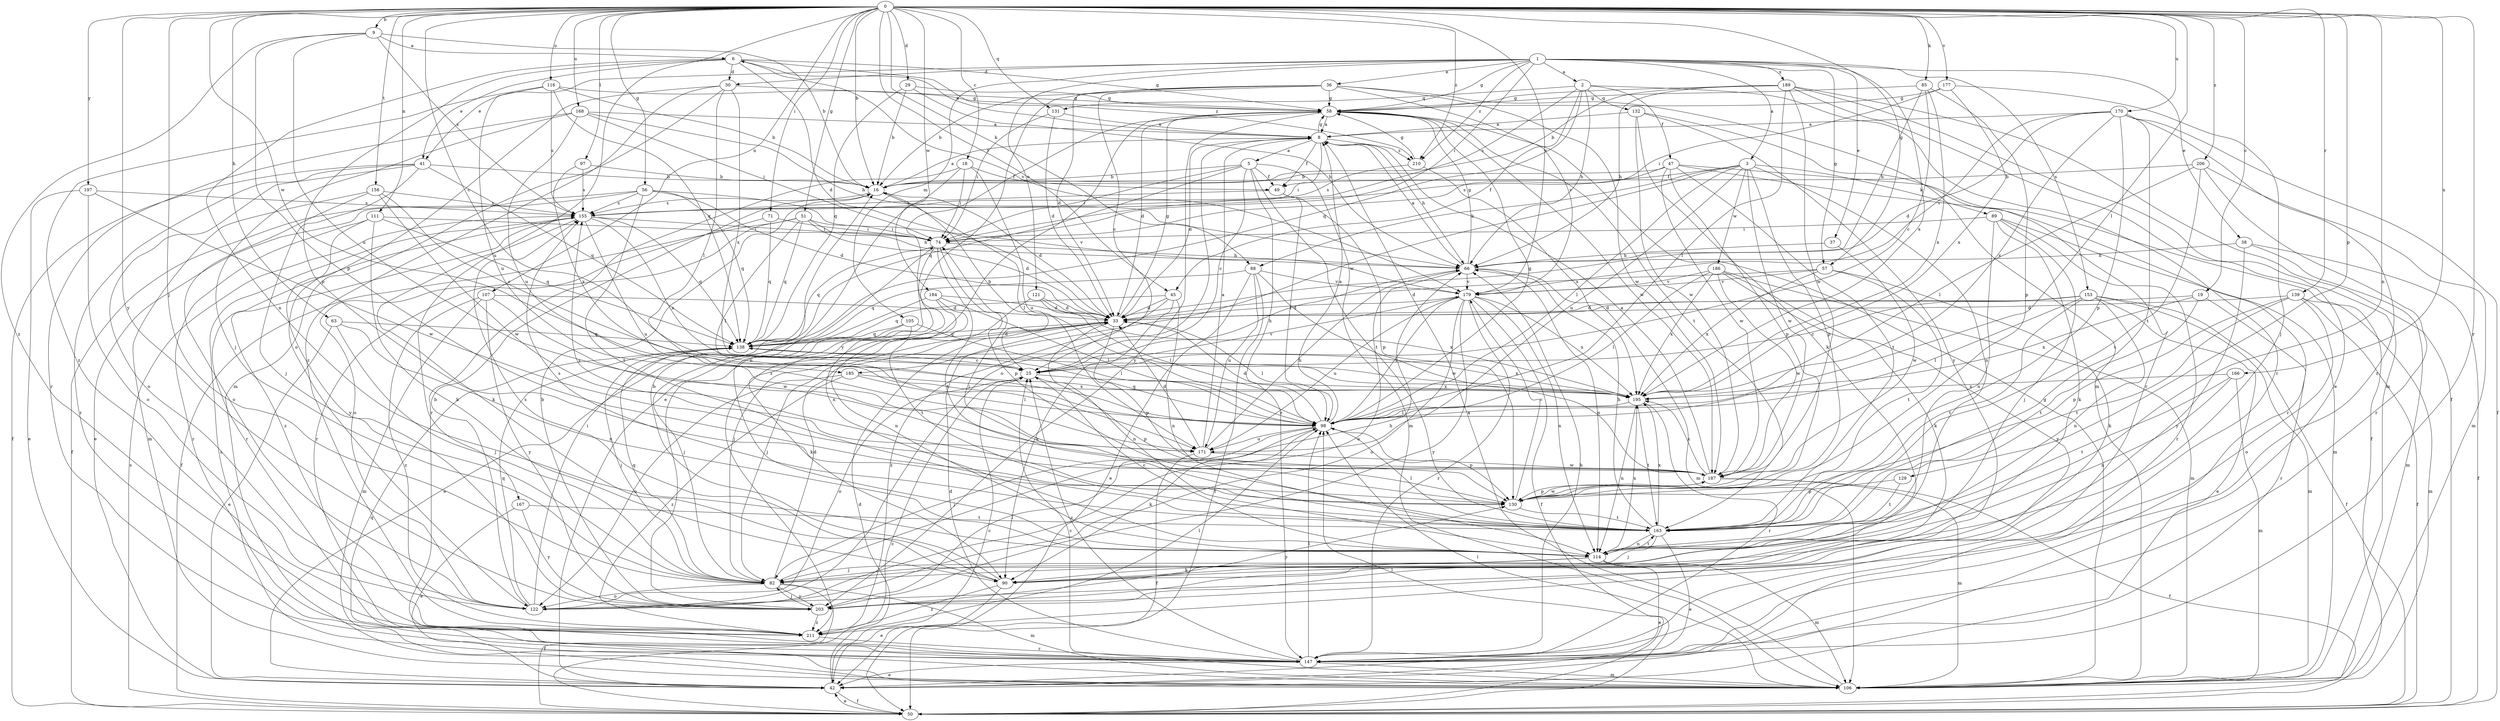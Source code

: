 strict digraph  {
0;
1;
2;
3;
5;
6;
8;
9;
16;
18;
19;
25;
29;
30;
33;
36;
37;
38;
41;
42;
45;
47;
49;
50;
51;
56;
57;
58;
63;
66;
71;
74;
82;
85;
88;
89;
90;
97;
98;
105;
106;
107;
111;
114;
116;
121;
122;
129;
130;
131;
132;
138;
139;
147;
153;
155;
158;
163;
166;
167;
168;
170;
171;
177;
179;
184;
185;
186;
187;
189;
195;
197;
203;
206;
210;
211;
0 -> 9  [label=b];
0 -> 16  [label=b];
0 -> 18  [label=c];
0 -> 19  [label=c];
0 -> 25  [label=c];
0 -> 29  [label=d];
0 -> 45  [label=f];
0 -> 51  [label=g];
0 -> 56  [label=g];
0 -> 57  [label=g];
0 -> 63  [label=h];
0 -> 71  [label=i];
0 -> 82  [label=j];
0 -> 85  [label=k];
0 -> 88  [label=k];
0 -> 97  [label=l];
0 -> 98  [label=l];
0 -> 107  [label=n];
0 -> 111  [label=n];
0 -> 114  [label=n];
0 -> 116  [label=o];
0 -> 129  [label=p];
0 -> 131  [label=q];
0 -> 139  [label=r];
0 -> 147  [label=r];
0 -> 158  [label=t];
0 -> 166  [label=u];
0 -> 167  [label=u];
0 -> 168  [label=u];
0 -> 170  [label=u];
0 -> 177  [label=v];
0 -> 179  [label=v];
0 -> 184  [label=w];
0 -> 185  [label=w];
0 -> 197  [label=y];
0 -> 203  [label=y];
0 -> 206  [label=z];
0 -> 210  [label=z];
1 -> 2  [label=a];
1 -> 3  [label=a];
1 -> 30  [label=d];
1 -> 36  [label=e];
1 -> 37  [label=e];
1 -> 38  [label=e];
1 -> 41  [label=e];
1 -> 57  [label=g];
1 -> 58  [label=g];
1 -> 74  [label=i];
1 -> 105  [label=m];
1 -> 121  [label=o];
1 -> 153  [label=s];
1 -> 189  [label=x];
1 -> 195  [label=x];
1 -> 210  [label=z];
2 -> 45  [label=f];
2 -> 47  [label=f];
2 -> 66  [label=h];
2 -> 131  [label=q];
2 -> 132  [label=q];
2 -> 138  [label=q];
2 -> 147  [label=r];
2 -> 155  [label=s];
3 -> 49  [label=f];
3 -> 88  [label=k];
3 -> 89  [label=k];
3 -> 98  [label=l];
3 -> 114  [label=n];
3 -> 130  [label=p];
3 -> 171  [label=u];
3 -> 185  [label=w];
3 -> 186  [label=w];
3 -> 187  [label=w];
5 -> 16  [label=b];
5 -> 25  [label=c];
5 -> 49  [label=f];
5 -> 74  [label=i];
5 -> 106  [label=m];
5 -> 138  [label=q];
5 -> 147  [label=r];
5 -> 163  [label=t];
6 -> 30  [label=d];
6 -> 33  [label=d];
6 -> 41  [label=e];
6 -> 58  [label=g];
6 -> 114  [label=n];
6 -> 130  [label=p];
6 -> 179  [label=v];
6 -> 210  [label=z];
8 -> 5  [label=a];
8 -> 6  [label=a];
8 -> 33  [label=d];
8 -> 49  [label=f];
8 -> 58  [label=g];
8 -> 66  [label=h];
8 -> 74  [label=i];
8 -> 122  [label=o];
8 -> 210  [label=z];
9 -> 6  [label=a];
9 -> 16  [label=b];
9 -> 130  [label=p];
9 -> 155  [label=s];
9 -> 171  [label=u];
9 -> 211  [label=z];
16 -> 8  [label=a];
16 -> 33  [label=d];
16 -> 98  [label=l];
16 -> 155  [label=s];
18 -> 49  [label=f];
18 -> 74  [label=i];
18 -> 114  [label=n];
18 -> 147  [label=r];
18 -> 171  [label=u];
19 -> 33  [label=d];
19 -> 147  [label=r];
19 -> 163  [label=t];
19 -> 195  [label=x];
25 -> 16  [label=b];
25 -> 66  [label=h];
25 -> 122  [label=o];
25 -> 130  [label=p];
25 -> 179  [label=v];
25 -> 195  [label=x];
29 -> 16  [label=b];
29 -> 58  [label=g];
29 -> 66  [label=h];
29 -> 138  [label=q];
30 -> 58  [label=g];
30 -> 98  [label=l];
30 -> 106  [label=m];
30 -> 122  [label=o];
30 -> 195  [label=x];
30 -> 211  [label=z];
33 -> 58  [label=g];
33 -> 82  [label=j];
33 -> 98  [label=l];
33 -> 114  [label=n];
33 -> 130  [label=p];
33 -> 138  [label=q];
36 -> 16  [label=b];
36 -> 25  [label=c];
36 -> 33  [label=d];
36 -> 58  [label=g];
36 -> 106  [label=m];
36 -> 179  [label=v];
36 -> 187  [label=w];
36 -> 203  [label=y];
37 -> 66  [label=h];
37 -> 187  [label=w];
38 -> 50  [label=f];
38 -> 66  [label=h];
38 -> 106  [label=m];
38 -> 203  [label=y];
41 -> 16  [label=b];
41 -> 50  [label=f];
41 -> 82  [label=j];
41 -> 122  [label=o];
41 -> 138  [label=q];
41 -> 147  [label=r];
42 -> 25  [label=c];
42 -> 33  [label=d];
42 -> 50  [label=f];
45 -> 33  [label=d];
45 -> 90  [label=k];
45 -> 114  [label=n];
45 -> 138  [label=q];
45 -> 211  [label=z];
47 -> 16  [label=b];
47 -> 50  [label=f];
47 -> 130  [label=p];
47 -> 147  [label=r];
47 -> 155  [label=s];
47 -> 163  [label=t];
47 -> 187  [label=w];
49 -> 98  [label=l];
49 -> 130  [label=p];
49 -> 155  [label=s];
50 -> 25  [label=c];
50 -> 42  [label=e];
50 -> 98  [label=l];
50 -> 155  [label=s];
51 -> 33  [label=d];
51 -> 50  [label=f];
51 -> 66  [label=h];
51 -> 74  [label=i];
51 -> 98  [label=l];
51 -> 138  [label=q];
51 -> 147  [label=r];
56 -> 33  [label=d];
56 -> 42  [label=e];
56 -> 50  [label=f];
56 -> 138  [label=q];
56 -> 155  [label=s];
56 -> 163  [label=t];
56 -> 179  [label=v];
57 -> 33  [label=d];
57 -> 90  [label=k];
57 -> 163  [label=t];
57 -> 179  [label=v];
57 -> 195  [label=x];
58 -> 8  [label=a];
58 -> 33  [label=d];
58 -> 42  [label=e];
58 -> 163  [label=t];
58 -> 187  [label=w];
58 -> 203  [label=y];
58 -> 211  [label=z];
63 -> 42  [label=e];
63 -> 82  [label=j];
63 -> 114  [label=n];
63 -> 138  [label=q];
66 -> 8  [label=a];
66 -> 58  [label=g];
66 -> 106  [label=m];
66 -> 114  [label=n];
66 -> 122  [label=o];
66 -> 179  [label=v];
71 -> 74  [label=i];
71 -> 122  [label=o];
71 -> 138  [label=q];
74 -> 66  [label=h];
74 -> 114  [label=n];
74 -> 130  [label=p];
74 -> 138  [label=q];
74 -> 163  [label=t];
82 -> 33  [label=d];
82 -> 50  [label=f];
82 -> 66  [label=h];
82 -> 106  [label=m];
82 -> 122  [label=o];
82 -> 138  [label=q];
82 -> 203  [label=y];
85 -> 25  [label=c];
85 -> 58  [label=g];
85 -> 66  [label=h];
85 -> 130  [label=p];
85 -> 195  [label=x];
88 -> 42  [label=e];
88 -> 50  [label=f];
88 -> 138  [label=q];
88 -> 171  [label=u];
88 -> 179  [label=v];
88 -> 187  [label=w];
89 -> 74  [label=i];
89 -> 82  [label=j];
89 -> 90  [label=k];
89 -> 106  [label=m];
89 -> 114  [label=n];
89 -> 147  [label=r];
90 -> 16  [label=b];
90 -> 42  [label=e];
90 -> 155  [label=s];
90 -> 211  [label=z];
97 -> 16  [label=b];
97 -> 155  [label=s];
97 -> 195  [label=x];
98 -> 8  [label=a];
98 -> 33  [label=d];
98 -> 58  [label=g];
98 -> 82  [label=j];
98 -> 90  [label=k];
98 -> 130  [label=p];
98 -> 138  [label=q];
98 -> 171  [label=u];
105 -> 82  [label=j];
105 -> 90  [label=k];
105 -> 98  [label=l];
105 -> 138  [label=q];
106 -> 8  [label=a];
106 -> 25  [label=c];
106 -> 58  [label=g];
106 -> 98  [label=l];
106 -> 138  [label=q];
106 -> 155  [label=s];
107 -> 33  [label=d];
107 -> 106  [label=m];
107 -> 187  [label=w];
107 -> 203  [label=y];
107 -> 211  [label=z];
111 -> 74  [label=i];
111 -> 90  [label=k];
111 -> 138  [label=q];
111 -> 147  [label=r];
111 -> 203  [label=y];
114 -> 25  [label=c];
114 -> 42  [label=e];
114 -> 82  [label=j];
114 -> 90  [label=k];
114 -> 106  [label=m];
114 -> 163  [label=t];
114 -> 195  [label=x];
116 -> 16  [label=b];
116 -> 58  [label=g];
116 -> 138  [label=q];
116 -> 155  [label=s];
116 -> 171  [label=u];
116 -> 211  [label=z];
121 -> 33  [label=d];
121 -> 82  [label=j];
121 -> 98  [label=l];
121 -> 195  [label=x];
122 -> 16  [label=b];
122 -> 74  [label=i];
122 -> 138  [label=q];
129 -> 130  [label=p];
129 -> 163  [label=t];
130 -> 155  [label=s];
130 -> 163  [label=t];
130 -> 179  [label=v];
130 -> 187  [label=w];
131 -> 8  [label=a];
131 -> 33  [label=d];
131 -> 74  [label=i];
132 -> 8  [label=a];
132 -> 90  [label=k];
132 -> 147  [label=r];
132 -> 187  [label=w];
132 -> 203  [label=y];
138 -> 25  [label=c];
138 -> 33  [label=d];
138 -> 82  [label=j];
138 -> 195  [label=x];
139 -> 33  [label=d];
139 -> 50  [label=f];
139 -> 106  [label=m];
139 -> 122  [label=o];
139 -> 130  [label=p];
139 -> 163  [label=t];
147 -> 25  [label=c];
147 -> 33  [label=d];
147 -> 42  [label=e];
147 -> 66  [label=h];
147 -> 98  [label=l];
147 -> 106  [label=m];
153 -> 25  [label=c];
153 -> 33  [label=d];
153 -> 42  [label=e];
153 -> 50  [label=f];
153 -> 98  [label=l];
153 -> 106  [label=m];
153 -> 114  [label=n];
153 -> 163  [label=t];
155 -> 74  [label=i];
155 -> 90  [label=k];
155 -> 138  [label=q];
155 -> 147  [label=r];
155 -> 171  [label=u];
155 -> 195  [label=x];
155 -> 211  [label=z];
158 -> 25  [label=c];
158 -> 106  [label=m];
158 -> 122  [label=o];
158 -> 155  [label=s];
158 -> 187  [label=w];
163 -> 42  [label=e];
163 -> 66  [label=h];
163 -> 74  [label=i];
163 -> 82  [label=j];
163 -> 98  [label=l];
163 -> 114  [label=n];
163 -> 155  [label=s];
163 -> 195  [label=x];
166 -> 106  [label=m];
166 -> 114  [label=n];
166 -> 163  [label=t];
166 -> 195  [label=x];
167 -> 42  [label=e];
167 -> 163  [label=t];
167 -> 203  [label=y];
168 -> 8  [label=a];
168 -> 66  [label=h];
168 -> 74  [label=i];
168 -> 82  [label=j];
168 -> 147  [label=r];
168 -> 171  [label=u];
170 -> 8  [label=a];
170 -> 33  [label=d];
170 -> 50  [label=f];
170 -> 130  [label=p];
170 -> 163  [label=t];
170 -> 179  [label=v];
170 -> 195  [label=x];
170 -> 211  [label=z];
171 -> 8  [label=a];
171 -> 33  [label=d];
171 -> 50  [label=f];
171 -> 66  [label=h];
171 -> 187  [label=w];
177 -> 58  [label=g];
177 -> 74  [label=i];
177 -> 82  [label=j];
177 -> 195  [label=x];
179 -> 33  [label=d];
179 -> 50  [label=f];
179 -> 98  [label=l];
179 -> 114  [label=n];
179 -> 122  [label=o];
179 -> 147  [label=r];
179 -> 171  [label=u];
179 -> 195  [label=x];
179 -> 203  [label=y];
184 -> 33  [label=d];
184 -> 42  [label=e];
184 -> 98  [label=l];
184 -> 114  [label=n];
184 -> 163  [label=t];
185 -> 98  [label=l];
185 -> 122  [label=o];
185 -> 195  [label=x];
185 -> 211  [label=z];
186 -> 90  [label=k];
186 -> 98  [label=l];
186 -> 106  [label=m];
186 -> 179  [label=v];
186 -> 187  [label=w];
186 -> 195  [label=x];
186 -> 203  [label=y];
187 -> 8  [label=a];
187 -> 50  [label=f];
187 -> 106  [label=m];
187 -> 130  [label=p];
187 -> 195  [label=x];
189 -> 16  [label=b];
189 -> 42  [label=e];
189 -> 50  [label=f];
189 -> 58  [label=g];
189 -> 66  [label=h];
189 -> 98  [label=l];
189 -> 106  [label=m];
189 -> 187  [label=w];
195 -> 98  [label=l];
195 -> 114  [label=n];
195 -> 147  [label=r];
195 -> 163  [label=t];
197 -> 42  [label=e];
197 -> 122  [label=o];
197 -> 155  [label=s];
197 -> 187  [label=w];
203 -> 16  [label=b];
203 -> 82  [label=j];
203 -> 98  [label=l];
203 -> 130  [label=p];
203 -> 211  [label=z];
206 -> 16  [label=b];
206 -> 98  [label=l];
206 -> 106  [label=m];
206 -> 147  [label=r];
206 -> 163  [label=t];
210 -> 58  [label=g];
210 -> 155  [label=s];
210 -> 195  [label=x];
211 -> 98  [label=l];
211 -> 147  [label=r];
}
